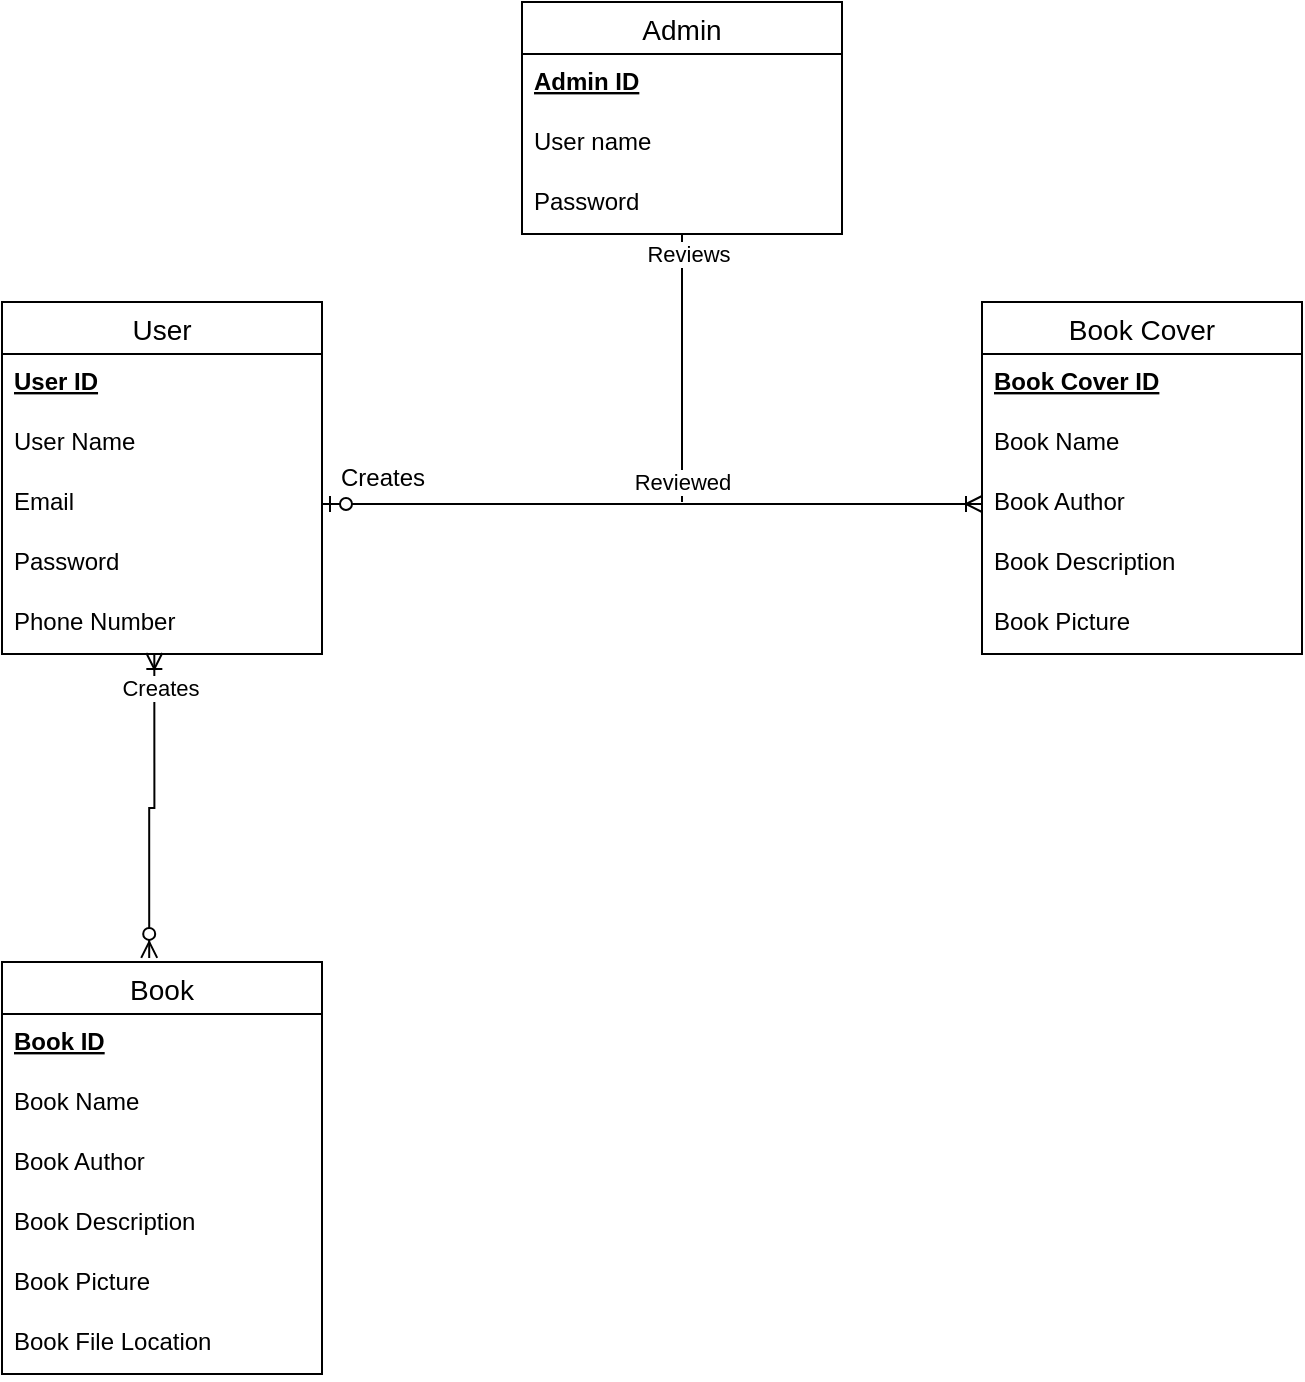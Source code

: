 <mxfile version="17.1.0" type="github">
  <diagram id="R2lEEEUBdFMjLlhIrx00" name="Page-1">
    <mxGraphModel dx="918" dy="517" grid="1" gridSize="10" guides="1" tooltips="1" connect="1" arrows="1" fold="1" page="1" pageScale="1" pageWidth="850" pageHeight="1100" math="0" shadow="0" extFonts="Permanent Marker^https://fonts.googleapis.com/css?family=Permanent+Marker">
      <root>
        <mxCell id="0" />
        <mxCell id="1" parent="0" />
        <mxCell id="puew05Y-CR-TxLQavK01-29" value="User" style="swimlane;fontStyle=0;childLayout=stackLayout;horizontal=1;startSize=26;horizontalStack=0;resizeParent=1;resizeParentMax=0;resizeLast=0;collapsible=1;marginBottom=0;align=center;fontSize=14;" vertex="1" parent="1">
          <mxGeometry x="120" y="180" width="160" height="176" as="geometry" />
        </mxCell>
        <mxCell id="puew05Y-CR-TxLQavK01-30" value="User ID" style="text;strokeColor=none;fillColor=none;spacingLeft=4;spacingRight=4;overflow=hidden;rotatable=0;points=[[0,0.5],[1,0.5]];portConstraint=eastwest;fontSize=12;fontStyle=5" vertex="1" parent="puew05Y-CR-TxLQavK01-29">
          <mxGeometry y="26" width="160" height="30" as="geometry" />
        </mxCell>
        <mxCell id="puew05Y-CR-TxLQavK01-31" value="User Name " style="text;strokeColor=none;fillColor=none;spacingLeft=4;spacingRight=4;overflow=hidden;rotatable=0;points=[[0,0.5],[1,0.5]];portConstraint=eastwest;fontSize=12;" vertex="1" parent="puew05Y-CR-TxLQavK01-29">
          <mxGeometry y="56" width="160" height="30" as="geometry" />
        </mxCell>
        <mxCell id="puew05Y-CR-TxLQavK01-33" value="Email" style="text;strokeColor=none;fillColor=none;spacingLeft=4;spacingRight=4;overflow=hidden;rotatable=0;points=[[0,0.5],[1,0.5]];portConstraint=eastwest;fontSize=12;" vertex="1" parent="puew05Y-CR-TxLQavK01-29">
          <mxGeometry y="86" width="160" height="30" as="geometry" />
        </mxCell>
        <mxCell id="puew05Y-CR-TxLQavK01-34" value="Password" style="text;strokeColor=none;fillColor=none;spacingLeft=4;spacingRight=4;overflow=hidden;rotatable=0;points=[[0,0.5],[1,0.5]];portConstraint=eastwest;fontSize=12;" vertex="1" parent="puew05Y-CR-TxLQavK01-29">
          <mxGeometry y="116" width="160" height="30" as="geometry" />
        </mxCell>
        <mxCell id="puew05Y-CR-TxLQavK01-35" value="Phone Number" style="text;strokeColor=none;fillColor=none;spacingLeft=4;spacingRight=4;overflow=hidden;rotatable=0;points=[[0,0.5],[1,0.5]];portConstraint=eastwest;fontSize=12;" vertex="1" parent="puew05Y-CR-TxLQavK01-29">
          <mxGeometry y="146" width="160" height="30" as="geometry" />
        </mxCell>
        <mxCell id="puew05Y-CR-TxLQavK01-37" value="Book Cover" style="swimlane;fontStyle=0;childLayout=stackLayout;horizontal=1;startSize=26;horizontalStack=0;resizeParent=1;resizeParentMax=0;resizeLast=0;collapsible=1;marginBottom=0;align=center;fontSize=14;" vertex="1" parent="1">
          <mxGeometry x="610" y="180" width="160" height="176" as="geometry" />
        </mxCell>
        <mxCell id="puew05Y-CR-TxLQavK01-38" value="Book Cover ID" style="text;strokeColor=none;fillColor=none;spacingLeft=4;spacingRight=4;overflow=hidden;rotatable=0;points=[[0,0.5],[1,0.5]];portConstraint=eastwest;fontSize=12;fontStyle=5" vertex="1" parent="puew05Y-CR-TxLQavK01-37">
          <mxGeometry y="26" width="160" height="30" as="geometry" />
        </mxCell>
        <mxCell id="puew05Y-CR-TxLQavK01-39" value="Book Name" style="text;strokeColor=none;fillColor=none;spacingLeft=4;spacingRight=4;overflow=hidden;rotatable=0;points=[[0,0.5],[1,0.5]];portConstraint=eastwest;fontSize=12;" vertex="1" parent="puew05Y-CR-TxLQavK01-37">
          <mxGeometry y="56" width="160" height="30" as="geometry" />
        </mxCell>
        <mxCell id="puew05Y-CR-TxLQavK01-40" value="Book Author" style="text;strokeColor=none;fillColor=none;spacingLeft=4;spacingRight=4;overflow=hidden;rotatable=0;points=[[0,0.5],[1,0.5]];portConstraint=eastwest;fontSize=12;" vertex="1" parent="puew05Y-CR-TxLQavK01-37">
          <mxGeometry y="86" width="160" height="30" as="geometry" />
        </mxCell>
        <mxCell id="puew05Y-CR-TxLQavK01-41" value="Book Description" style="text;strokeColor=none;fillColor=none;spacingLeft=4;spacingRight=4;overflow=hidden;rotatable=0;points=[[0,0.5],[1,0.5]];portConstraint=eastwest;fontSize=12;" vertex="1" parent="puew05Y-CR-TxLQavK01-37">
          <mxGeometry y="116" width="160" height="30" as="geometry" />
        </mxCell>
        <mxCell id="puew05Y-CR-TxLQavK01-47" value="Book Picture" style="text;strokeColor=none;fillColor=none;spacingLeft=4;spacingRight=4;overflow=hidden;rotatable=0;points=[[0,0.5],[1,0.5]];portConstraint=eastwest;fontSize=12;" vertex="1" parent="puew05Y-CR-TxLQavK01-37">
          <mxGeometry y="146" width="160" height="30" as="geometry" />
        </mxCell>
        <mxCell id="puew05Y-CR-TxLQavK01-43" value="Book" style="swimlane;fontStyle=0;childLayout=stackLayout;horizontal=1;startSize=26;horizontalStack=0;resizeParent=1;resizeParentMax=0;resizeLast=0;collapsible=1;marginBottom=0;align=center;fontSize=14;" vertex="1" parent="1">
          <mxGeometry x="120" y="510" width="160" height="206" as="geometry" />
        </mxCell>
        <mxCell id="puew05Y-CR-TxLQavK01-46" value="Book ID" style="text;strokeColor=none;fillColor=none;spacingLeft=4;spacingRight=4;overflow=hidden;rotatable=0;points=[[0,0.5],[1,0.5]];portConstraint=eastwest;fontSize=12;fontStyle=5" vertex="1" parent="puew05Y-CR-TxLQavK01-43">
          <mxGeometry y="26" width="160" height="30" as="geometry" />
        </mxCell>
        <mxCell id="puew05Y-CR-TxLQavK01-48" value="Book Name" style="text;strokeColor=none;fillColor=none;spacingLeft=4;spacingRight=4;overflow=hidden;rotatable=0;points=[[0,0.5],[1,0.5]];portConstraint=eastwest;fontSize=12;" vertex="1" parent="puew05Y-CR-TxLQavK01-43">
          <mxGeometry y="56" width="160" height="30" as="geometry" />
        </mxCell>
        <mxCell id="puew05Y-CR-TxLQavK01-50" value="Book Author" style="text;strokeColor=none;fillColor=none;spacingLeft=4;spacingRight=4;overflow=hidden;rotatable=0;points=[[0,0.5],[1,0.5]];portConstraint=eastwest;fontSize=12;" vertex="1" parent="puew05Y-CR-TxLQavK01-43">
          <mxGeometry y="86" width="160" height="30" as="geometry" />
        </mxCell>
        <mxCell id="puew05Y-CR-TxLQavK01-51" value="Book Description" style="text;strokeColor=none;fillColor=none;spacingLeft=4;spacingRight=4;overflow=hidden;rotatable=0;points=[[0,0.5],[1,0.5]];portConstraint=eastwest;fontSize=12;" vertex="1" parent="puew05Y-CR-TxLQavK01-43">
          <mxGeometry y="116" width="160" height="30" as="geometry" />
        </mxCell>
        <mxCell id="puew05Y-CR-TxLQavK01-52" value="Book Picture" style="text;strokeColor=none;fillColor=none;spacingLeft=4;spacingRight=4;overflow=hidden;rotatable=0;points=[[0,0.5],[1,0.5]];portConstraint=eastwest;fontSize=12;" vertex="1" parent="puew05Y-CR-TxLQavK01-43">
          <mxGeometry y="146" width="160" height="30" as="geometry" />
        </mxCell>
        <mxCell id="puew05Y-CR-TxLQavK01-53" value="Book File Location" style="text;strokeColor=none;fillColor=none;spacingLeft=4;spacingRight=4;overflow=hidden;rotatable=0;points=[[0,0.5],[1,0.5]];portConstraint=eastwest;fontSize=12;" vertex="1" parent="puew05Y-CR-TxLQavK01-43">
          <mxGeometry y="176" width="160" height="30" as="geometry" />
        </mxCell>
        <mxCell id="puew05Y-CR-TxLQavK01-54" value="Admin" style="swimlane;fontStyle=0;childLayout=stackLayout;horizontal=1;startSize=26;horizontalStack=0;resizeParent=1;resizeParentMax=0;resizeLast=0;collapsible=1;marginBottom=0;align=center;fontSize=14;" vertex="1" parent="1">
          <mxGeometry x="380" y="30" width="160" height="116" as="geometry" />
        </mxCell>
        <mxCell id="puew05Y-CR-TxLQavK01-55" value="Admin ID" style="text;strokeColor=none;fillColor=none;spacingLeft=4;spacingRight=4;overflow=hidden;rotatable=0;points=[[0,0.5],[1,0.5]];portConstraint=eastwest;fontSize=12;fontStyle=5" vertex="1" parent="puew05Y-CR-TxLQavK01-54">
          <mxGeometry y="26" width="160" height="30" as="geometry" />
        </mxCell>
        <mxCell id="puew05Y-CR-TxLQavK01-58" value="User name" style="text;strokeColor=none;fillColor=none;spacingLeft=4;spacingRight=4;overflow=hidden;rotatable=0;points=[[0,0.5],[1,0.5]];portConstraint=eastwest;fontSize=12;" vertex="1" parent="puew05Y-CR-TxLQavK01-54">
          <mxGeometry y="56" width="160" height="30" as="geometry" />
        </mxCell>
        <mxCell id="puew05Y-CR-TxLQavK01-56" value="Password" style="text;strokeColor=none;fillColor=none;spacingLeft=4;spacingRight=4;overflow=hidden;rotatable=0;points=[[0,0.5],[1,0.5]];portConstraint=eastwest;fontSize=12;" vertex="1" parent="puew05Y-CR-TxLQavK01-54">
          <mxGeometry y="86" width="160" height="30" as="geometry" />
        </mxCell>
        <mxCell id="puew05Y-CR-TxLQavK01-65" value="" style="edgeStyle=entityRelationEdgeStyle;fontSize=12;html=1;endArrow=ERoneToMany;startArrow=ERzeroToOne;rounded=0;exitX=1;exitY=0.5;exitDx=0;exitDy=0;entryX=0;entryY=0.5;entryDx=0;entryDy=0;" edge="1" parent="1" source="puew05Y-CR-TxLQavK01-33" target="puew05Y-CR-TxLQavK01-40">
          <mxGeometry width="100" height="100" relative="1" as="geometry">
            <mxPoint x="300" y="350" as="sourcePoint" />
            <mxPoint x="400" y="250" as="targetPoint" />
          </mxGeometry>
        </mxCell>
        <mxCell id="puew05Y-CR-TxLQavK01-66" value="Creates" style="text;html=1;align=center;verticalAlign=middle;resizable=0;points=[];autosize=1;strokeColor=none;fillColor=none;" vertex="1" parent="1">
          <mxGeometry x="280" y="258" width="60" height="20" as="geometry" />
        </mxCell>
        <mxCell id="puew05Y-CR-TxLQavK01-69" value="" style="edgeStyle=orthogonalEdgeStyle;fontSize=12;html=1;endArrow=ERoneToMany;startArrow=ERzeroToMany;rounded=0;entryX=0.476;entryY=0.983;entryDx=0;entryDy=0;entryPerimeter=0;exitX=0.46;exitY=-0.01;exitDx=0;exitDy=0;exitPerimeter=0;" edge="1" parent="1" source="puew05Y-CR-TxLQavK01-43" target="puew05Y-CR-TxLQavK01-35">
          <mxGeometry width="100" height="100" relative="1" as="geometry">
            <mxPoint x="150" y="540" as="sourcePoint" />
            <mxPoint x="590" y="530" as="targetPoint" />
          </mxGeometry>
        </mxCell>
        <mxCell id="puew05Y-CR-TxLQavK01-71" value="Creates" style="edgeLabel;html=1;align=center;verticalAlign=middle;resizable=0;points=[];" vertex="1" connectable="0" parent="puew05Y-CR-TxLQavK01-69">
          <mxGeometry x="0.778" y="-3" relative="1" as="geometry">
            <mxPoint as="offset" />
          </mxGeometry>
        </mxCell>
        <mxCell id="puew05Y-CR-TxLQavK01-72" value="" style="edgeStyle=orthogonalEdgeStyle;fontSize=12;html=1;endArrow=ERone;endFill=1;rounded=0;" edge="1" parent="1" source="puew05Y-CR-TxLQavK01-56">
          <mxGeometry width="100" height="100" relative="1" as="geometry">
            <mxPoint x="450" y="150" as="sourcePoint" />
            <mxPoint x="460" y="280" as="targetPoint" />
            <Array as="points">
              <mxPoint x="460" y="190" />
              <mxPoint x="460" y="190" />
            </Array>
          </mxGeometry>
        </mxCell>
        <mxCell id="puew05Y-CR-TxLQavK01-73" value="Reviews" style="edgeLabel;html=1;align=center;verticalAlign=middle;resizable=0;points=[];" vertex="1" connectable="0" parent="puew05Y-CR-TxLQavK01-72">
          <mxGeometry x="-0.858" y="3" relative="1" as="geometry">
            <mxPoint as="offset" />
          </mxGeometry>
        </mxCell>
        <mxCell id="puew05Y-CR-TxLQavK01-74" value="Reviewed" style="edgeLabel;html=1;align=center;verticalAlign=middle;resizable=0;points=[];" vertex="1" connectable="0" parent="puew05Y-CR-TxLQavK01-72">
          <mxGeometry x="0.846" relative="1" as="geometry">
            <mxPoint as="offset" />
          </mxGeometry>
        </mxCell>
      </root>
    </mxGraphModel>
  </diagram>
</mxfile>
